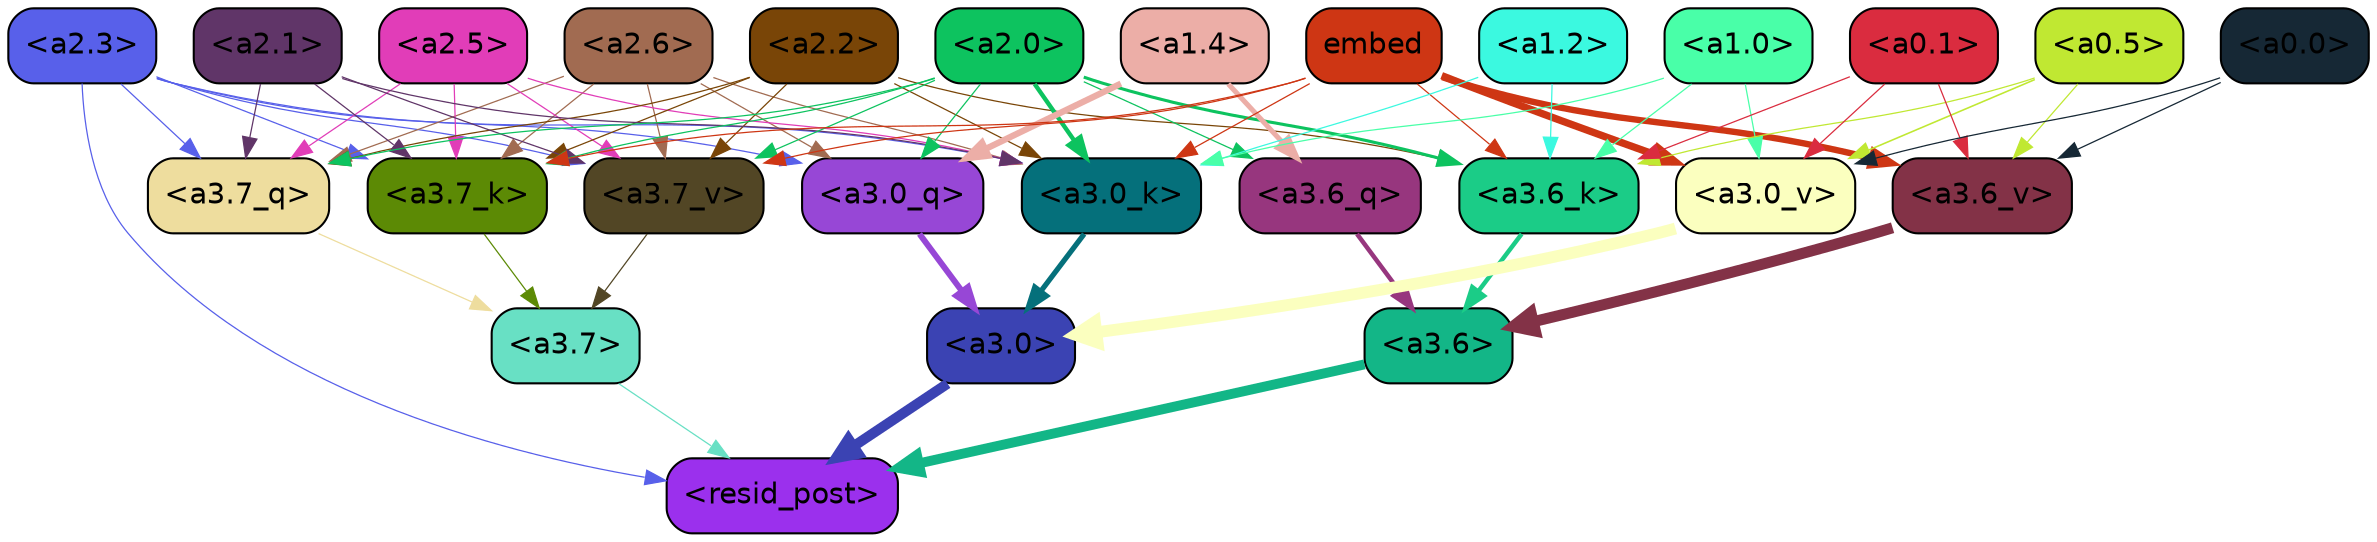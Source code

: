 strict digraph "" {
	graph [bgcolor=transparent,
		layout=dot,
		overlap=false,
		splines=true
	];
	"<a3.7>"	[color=black,
		fillcolor="#68e0c4",
		fontname=Helvetica,
		shape=box,
		style="filled, rounded"];
	"<resid_post>"	[color=black,
		fillcolor="#9b30ed",
		fontname=Helvetica,
		shape=box,
		style="filled, rounded"];
	"<a3.7>" -> "<resid_post>"	[color="#68e0c4",
		penwidth=0.6];
	"<a3.6>"	[color=black,
		fillcolor="#13b687",
		fontname=Helvetica,
		shape=box,
		style="filled, rounded"];
	"<a3.6>" -> "<resid_post>"	[color="#13b687",
		penwidth=4.7534414529800415];
	"<a3.0>"	[color=black,
		fillcolor="#3b43b3",
		fontname=Helvetica,
		shape=box,
		style="filled, rounded"];
	"<a3.0>" -> "<resid_post>"	[color="#3b43b3",
		penwidth=4.898576855659485];
	"<a2.3>"	[color=black,
		fillcolor="#5860ea",
		fontname=Helvetica,
		shape=box,
		style="filled, rounded"];
	"<a2.3>" -> "<resid_post>"	[color="#5860ea",
		penwidth=0.6];
	"<a3.7_q>"	[color=black,
		fillcolor="#eedd9e",
		fontname=Helvetica,
		shape=box,
		style="filled, rounded"];
	"<a2.3>" -> "<a3.7_q>"	[color="#5860ea",
		penwidth=0.6];
	"<a3.0_q>"	[color=black,
		fillcolor="#9747d6",
		fontname=Helvetica,
		shape=box,
		style="filled, rounded"];
	"<a2.3>" -> "<a3.0_q>"	[color="#5860ea",
		penwidth=0.6];
	"<a3.7_k>"	[color=black,
		fillcolor="#5c8a05",
		fontname=Helvetica,
		shape=box,
		style="filled, rounded"];
	"<a2.3>" -> "<a3.7_k>"	[color="#5860ea",
		penwidth=0.6];
	"<a3.0_k>"	[color=black,
		fillcolor="#05707b",
		fontname=Helvetica,
		shape=box,
		style="filled, rounded"];
	"<a2.3>" -> "<a3.0_k>"	[color="#5860ea",
		penwidth=0.6];
	"<a3.7_v>"	[color=black,
		fillcolor="#524625",
		fontname=Helvetica,
		shape=box,
		style="filled, rounded"];
	"<a2.3>" -> "<a3.7_v>"	[color="#5860ea",
		penwidth=0.6];
	"<a3.7_q>" -> "<a3.7>"	[color="#eedd9e",
		penwidth=0.6];
	"<a3.6_q>"	[color=black,
		fillcolor="#97367e",
		fontname=Helvetica,
		shape=box,
		style="filled, rounded"];
	"<a3.6_q>" -> "<a3.6>"	[color="#97367e",
		penwidth=2.160832464694977];
	"<a3.0_q>" -> "<a3.0>"	[color="#9747d6",
		penwidth=2.870753765106201];
	"<a3.7_k>" -> "<a3.7>"	[color="#5c8a05",
		penwidth=0.6];
	"<a3.6_k>"	[color=black,
		fillcolor="#1bcc87",
		fontname=Helvetica,
		shape=box,
		style="filled, rounded"];
	"<a3.6_k>" -> "<a3.6>"	[color="#1bcc87",
		penwidth=2.13908451795578];
	"<a3.0_k>" -> "<a3.0>"	[color="#05707b",
		penwidth=2.520303964614868];
	"<a3.7_v>" -> "<a3.7>"	[color="#524625",
		penwidth=0.6];
	"<a3.6_v>"	[color=black,
		fillcolor="#833247",
		fontname=Helvetica,
		shape=box,
		style="filled, rounded"];
	"<a3.6_v>" -> "<a3.6>"	[color="#833247",
		penwidth=5.297133803367615];
	"<a3.0_v>"	[color=black,
		fillcolor="#fbffbf",
		fontname=Helvetica,
		shape=box,
		style="filled, rounded"];
	"<a3.0_v>" -> "<a3.0>"	[color="#fbffbf",
		penwidth=5.680712580680847];
	"<a2.6>"	[color=black,
		fillcolor="#a16b51",
		fontname=Helvetica,
		shape=box,
		style="filled, rounded"];
	"<a2.6>" -> "<a3.7_q>"	[color="#a16b51",
		penwidth=0.6];
	"<a2.6>" -> "<a3.0_q>"	[color="#a16b51",
		penwidth=0.6];
	"<a2.6>" -> "<a3.7_k>"	[color="#a16b51",
		penwidth=0.6];
	"<a2.6>" -> "<a3.0_k>"	[color="#a16b51",
		penwidth=0.6];
	"<a2.6>" -> "<a3.7_v>"	[color="#a16b51",
		penwidth=0.6];
	"<a2.5>"	[color=black,
		fillcolor="#e13db8",
		fontname=Helvetica,
		shape=box,
		style="filled, rounded"];
	"<a2.5>" -> "<a3.7_q>"	[color="#e13db8",
		penwidth=0.6];
	"<a2.5>" -> "<a3.7_k>"	[color="#e13db8",
		penwidth=0.6];
	"<a2.5>" -> "<a3.0_k>"	[color="#e13db8",
		penwidth=0.6];
	"<a2.5>" -> "<a3.7_v>"	[color="#e13db8",
		penwidth=0.6];
	"<a2.2>"	[color=black,
		fillcolor="#794507",
		fontname=Helvetica,
		shape=box,
		style="filled, rounded"];
	"<a2.2>" -> "<a3.7_q>"	[color="#794507",
		penwidth=0.6];
	"<a2.2>" -> "<a3.7_k>"	[color="#794507",
		penwidth=0.6];
	"<a2.2>" -> "<a3.6_k>"	[color="#794507",
		penwidth=0.6];
	"<a2.2>" -> "<a3.0_k>"	[color="#794507",
		penwidth=0.6];
	"<a2.2>" -> "<a3.7_v>"	[color="#794507",
		penwidth=0.6];
	"<a2.1>"	[color=black,
		fillcolor="#603568",
		fontname=Helvetica,
		shape=box,
		style="filled, rounded"];
	"<a2.1>" -> "<a3.7_q>"	[color="#603568",
		penwidth=0.6];
	"<a2.1>" -> "<a3.7_k>"	[color="#603568",
		penwidth=0.6];
	"<a2.1>" -> "<a3.0_k>"	[color="#603568",
		penwidth=0.6];
	"<a2.1>" -> "<a3.7_v>"	[color="#603568",
		penwidth=0.6];
	"<a2.0>"	[color=black,
		fillcolor="#0dc35f",
		fontname=Helvetica,
		shape=box,
		style="filled, rounded"];
	"<a2.0>" -> "<a3.7_q>"	[color="#0dc35f",
		penwidth=0.6];
	"<a2.0>" -> "<a3.6_q>"	[color="#0dc35f",
		penwidth=0.6];
	"<a2.0>" -> "<a3.0_q>"	[color="#0dc35f",
		penwidth=0.6];
	"<a2.0>" -> "<a3.7_k>"	[color="#0dc35f",
		penwidth=0.6];
	"<a2.0>" -> "<a3.6_k>"	[color="#0dc35f",
		penwidth=1.4807794839143753];
	"<a2.0>" -> "<a3.0_k>"	[color="#0dc35f",
		penwidth=2.095262974500656];
	"<a2.0>" -> "<a3.7_v>"	[color="#0dc35f",
		penwidth=0.6];
	"<a1.4>"	[color=black,
		fillcolor="#ecaea7",
		fontname=Helvetica,
		shape=box,
		style="filled, rounded"];
	"<a1.4>" -> "<a3.6_q>"	[color="#ecaea7",
		penwidth=2.425799250602722];
	"<a1.4>" -> "<a3.0_q>"	[color="#ecaea7",
		penwidth=3.0341034531593323];
	embed	[color=black,
		fillcolor="#ce3614",
		fontname=Helvetica,
		shape=box,
		style="filled, rounded"];
	embed -> "<a3.7_k>"	[color="#ce3614",
		penwidth=0.6];
	embed -> "<a3.6_k>"	[color="#ce3614",
		penwidth=0.6];
	embed -> "<a3.0_k>"	[color="#ce3614",
		penwidth=0.6];
	embed -> "<a3.7_v>"	[color="#ce3614",
		penwidth=0.6];
	embed -> "<a3.6_v>"	[color="#ce3614",
		penwidth=3.067279100418091];
	embed -> "<a3.0_v>"	[color="#ce3614",
		penwidth=3.5202720761299133];
	"<a1.2>"	[color=black,
		fillcolor="#3bf9e0",
		fontname=Helvetica,
		shape=box,
		style="filled, rounded"];
	"<a1.2>" -> "<a3.6_k>"	[color="#3bf9e0",
		penwidth=0.6];
	"<a1.2>" -> "<a3.0_k>"	[color="#3bf9e0",
		penwidth=0.6];
	"<a1.0>"	[color=black,
		fillcolor="#49ffa8",
		fontname=Helvetica,
		shape=box,
		style="filled, rounded"];
	"<a1.0>" -> "<a3.6_k>"	[color="#49ffa8",
		penwidth=0.6];
	"<a1.0>" -> "<a3.0_k>"	[color="#49ffa8",
		penwidth=0.6];
	"<a1.0>" -> "<a3.0_v>"	[color="#49ffa8",
		penwidth=0.6];
	"<a0.5>"	[color=black,
		fillcolor="#c0e832",
		fontname=Helvetica,
		shape=box,
		style="filled, rounded"];
	"<a0.5>" -> "<a3.6_k>"	[color="#c0e832",
		penwidth=0.6];
	"<a0.5>" -> "<a3.6_v>"	[color="#c0e832",
		penwidth=0.6];
	"<a0.5>" -> "<a3.0_v>"	[color="#c0e832",
		penwidth=0.764040544629097];
	"<a0.1>"	[color=black,
		fillcolor="#da2c3f",
		fontname=Helvetica,
		shape=box,
		style="filled, rounded"];
	"<a0.1>" -> "<a3.6_k>"	[color="#da2c3f",
		penwidth=0.6];
	"<a0.1>" -> "<a3.6_v>"	[color="#da2c3f",
		penwidth=0.6];
	"<a0.1>" -> "<a3.0_v>"	[color="#da2c3f",
		penwidth=0.6];
	"<a0.0>"	[color=black,
		fillcolor="#162835",
		fontname=Helvetica,
		shape=box,
		style="filled, rounded"];
	"<a0.0>" -> "<a3.6_v>"	[color="#162835",
		penwidth=0.6];
	"<a0.0>" -> "<a3.0_v>"	[color="#162835",
		penwidth=0.6];
}
